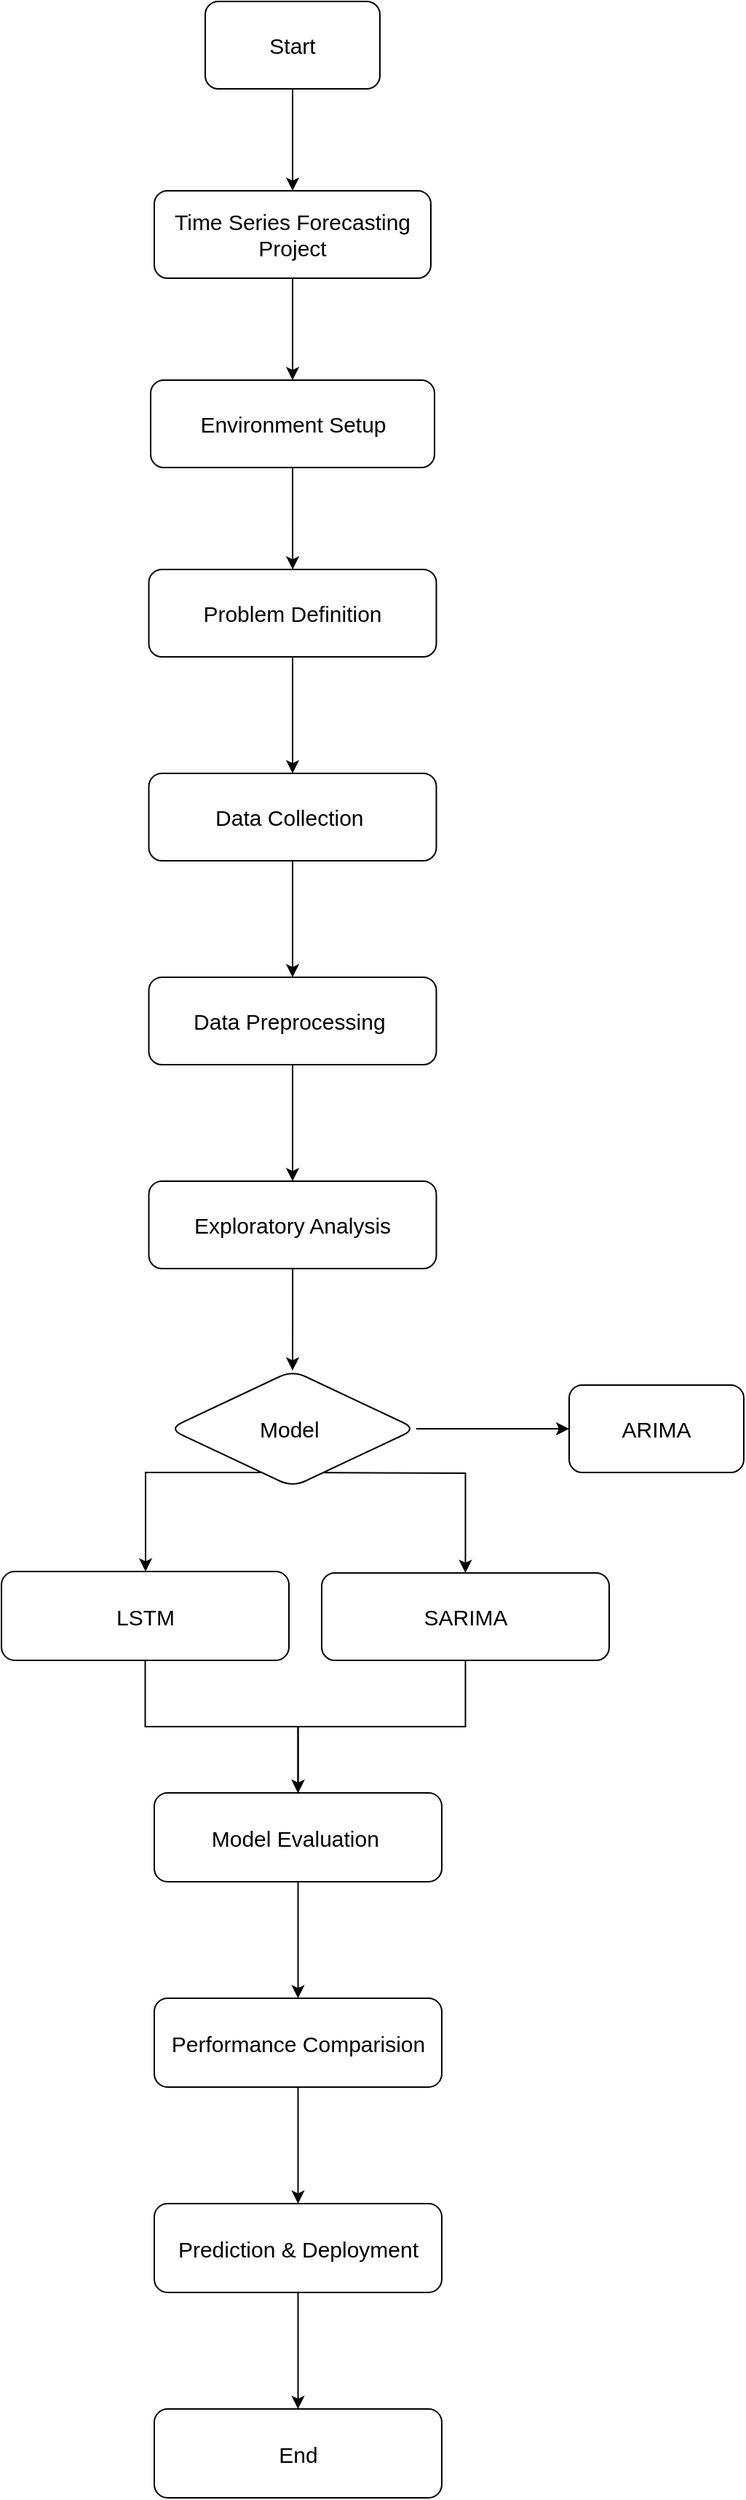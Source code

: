 <mxfile version="28.1.1">
  <diagram name="Page-1" id="-0pGDbJdawxYtD4IURdg">
    <mxGraphModel dx="1892" dy="1360" grid="1" gridSize="10" guides="1" tooltips="1" connect="1" arrows="1" fold="1" page="1" pageScale="1" pageWidth="827" pageHeight="1169" math="0" shadow="0">
      <root>
        <mxCell id="0" />
        <mxCell id="1" parent="0" />
        <mxCell id="IUXB7alXnJh20BZdjzGv-3" value="" style="edgeStyle=orthogonalEdgeStyle;rounded=0;orthogonalLoop=1;jettySize=auto;html=1;" edge="1" parent="1" source="IUXB7alXnJh20BZdjzGv-1" target="IUXB7alXnJh20BZdjzGv-2">
          <mxGeometry relative="1" as="geometry" />
        </mxCell>
        <mxCell id="IUXB7alXnJh20BZdjzGv-1" value="Start" style="rounded=1;whiteSpace=wrap;html=1;fontSize=15;" vertex="1" parent="1">
          <mxGeometry x="350" y="30" width="120" height="60" as="geometry" />
        </mxCell>
        <mxCell id="IUXB7alXnJh20BZdjzGv-5" value="" style="edgeStyle=orthogonalEdgeStyle;rounded=0;orthogonalLoop=1;jettySize=auto;html=1;" edge="1" parent="1" source="IUXB7alXnJh20BZdjzGv-2" target="IUXB7alXnJh20BZdjzGv-4">
          <mxGeometry relative="1" as="geometry" />
        </mxCell>
        <mxCell id="IUXB7alXnJh20BZdjzGv-2" value="&lt;div&gt;Time Series Forecasting Project&lt;/div&gt;" style="whiteSpace=wrap;html=1;rounded=1;fontSize=15;" vertex="1" parent="1">
          <mxGeometry x="315" y="160" width="190" height="60" as="geometry" />
        </mxCell>
        <mxCell id="IUXB7alXnJh20BZdjzGv-8" value="" style="edgeStyle=orthogonalEdgeStyle;rounded=0;orthogonalLoop=1;jettySize=auto;html=1;" edge="1" parent="1" source="IUXB7alXnJh20BZdjzGv-4" target="IUXB7alXnJh20BZdjzGv-7">
          <mxGeometry relative="1" as="geometry" />
        </mxCell>
        <mxCell id="IUXB7alXnJh20BZdjzGv-4" value="&lt;div&gt;Environment Setup&lt;br&gt;&lt;/div&gt;" style="whiteSpace=wrap;html=1;rounded=1;fontSize=15;" vertex="1" parent="1">
          <mxGeometry x="312.5" y="290" width="195" height="60" as="geometry" />
        </mxCell>
        <mxCell id="IUXB7alXnJh20BZdjzGv-10" value="" style="edgeStyle=orthogonalEdgeStyle;rounded=0;orthogonalLoop=1;jettySize=auto;html=1;" edge="1" parent="1" source="IUXB7alXnJh20BZdjzGv-7" target="IUXB7alXnJh20BZdjzGv-9">
          <mxGeometry relative="1" as="geometry" />
        </mxCell>
        <mxCell id="IUXB7alXnJh20BZdjzGv-7" value="&lt;div&gt;Problem Definition&lt;br&gt;&lt;/div&gt;" style="whiteSpace=wrap;html=1;rounded=1;fontSize=15;" vertex="1" parent="1">
          <mxGeometry x="311.25" y="420" width="197.5" height="60" as="geometry" />
        </mxCell>
        <mxCell id="IUXB7alXnJh20BZdjzGv-12" value="" style="edgeStyle=orthogonalEdgeStyle;rounded=0;orthogonalLoop=1;jettySize=auto;html=1;" edge="1" parent="1" source="IUXB7alXnJh20BZdjzGv-9" target="IUXB7alXnJh20BZdjzGv-11">
          <mxGeometry relative="1" as="geometry" />
        </mxCell>
        <mxCell id="IUXB7alXnJh20BZdjzGv-9" value="&lt;div&gt;Data Collection&amp;nbsp;&lt;br&gt;&lt;/div&gt;" style="whiteSpace=wrap;html=1;rounded=1;fontSize=15;" vertex="1" parent="1">
          <mxGeometry x="311.25" y="560" width="197.5" height="60" as="geometry" />
        </mxCell>
        <mxCell id="IUXB7alXnJh20BZdjzGv-14" value="" style="edgeStyle=orthogonalEdgeStyle;rounded=0;orthogonalLoop=1;jettySize=auto;html=1;" edge="1" parent="1" source="IUXB7alXnJh20BZdjzGv-11" target="IUXB7alXnJh20BZdjzGv-13">
          <mxGeometry relative="1" as="geometry" />
        </mxCell>
        <mxCell id="IUXB7alXnJh20BZdjzGv-11" value="&lt;div&gt;Data Preprocessing&amp;nbsp;&lt;br&gt;&lt;/div&gt;" style="whiteSpace=wrap;html=1;rounded=1;fontSize=15;" vertex="1" parent="1">
          <mxGeometry x="311.25" y="700" width="197.5" height="60" as="geometry" />
        </mxCell>
        <mxCell id="IUXB7alXnJh20BZdjzGv-21" value="" style="edgeStyle=orthogonalEdgeStyle;rounded=0;orthogonalLoop=1;jettySize=auto;html=1;" edge="1" parent="1" source="IUXB7alXnJh20BZdjzGv-13" target="IUXB7alXnJh20BZdjzGv-20">
          <mxGeometry relative="1" as="geometry" />
        </mxCell>
        <mxCell id="IUXB7alXnJh20BZdjzGv-13" value="&lt;div&gt;Exploratory Analysis&lt;br&gt;&lt;/div&gt;" style="whiteSpace=wrap;html=1;rounded=1;fontSize=15;" vertex="1" parent="1">
          <mxGeometry x="311.25" y="840" width="197.5" height="60" as="geometry" />
        </mxCell>
        <mxCell id="IUXB7alXnJh20BZdjzGv-18" value="" style="edgeStyle=orthogonalEdgeStyle;rounded=0;orthogonalLoop=1;jettySize=auto;html=1;" edge="1" parent="1" target="IUXB7alXnJh20BZdjzGv-17">
          <mxGeometry relative="1" as="geometry">
            <mxPoint x="410" y="1040" as="sourcePoint" />
          </mxGeometry>
        </mxCell>
        <mxCell id="IUXB7alXnJh20BZdjzGv-29" value="" style="edgeStyle=orthogonalEdgeStyle;rounded=0;orthogonalLoop=1;jettySize=auto;html=1;" edge="1" parent="1" source="IUXB7alXnJh20BZdjzGv-17" target="IUXB7alXnJh20BZdjzGv-27">
          <mxGeometry relative="1" as="geometry" />
        </mxCell>
        <mxCell id="IUXB7alXnJh20BZdjzGv-17" value="&lt;div&gt;SARIMA&lt;br&gt;&lt;/div&gt;" style="whiteSpace=wrap;html=1;rounded=1;fontSize=15;" vertex="1" parent="1">
          <mxGeometry x="430" y="1109" width="197.5" height="60" as="geometry" />
        </mxCell>
        <mxCell id="IUXB7alXnJh20BZdjzGv-23" value="" style="edgeStyle=orthogonalEdgeStyle;rounded=0;orthogonalLoop=1;jettySize=auto;html=1;" edge="1" parent="1" source="IUXB7alXnJh20BZdjzGv-20" target="IUXB7alXnJh20BZdjzGv-22">
          <mxGeometry relative="1" as="geometry" />
        </mxCell>
        <mxCell id="IUXB7alXnJh20BZdjzGv-26" value="" style="edgeStyle=orthogonalEdgeStyle;rounded=0;orthogonalLoop=1;jettySize=auto;html=1;" edge="1" parent="1" source="IUXB7alXnJh20BZdjzGv-20" target="IUXB7alXnJh20BZdjzGv-25">
          <mxGeometry relative="1" as="geometry">
            <Array as="points">
              <mxPoint x="309" y="1040" />
            </Array>
          </mxGeometry>
        </mxCell>
        <mxCell id="IUXB7alXnJh20BZdjzGv-20" value="Model&amp;nbsp;" style="rhombus;whiteSpace=wrap;html=1;fontSize=15;rounded=1;" vertex="1" parent="1">
          <mxGeometry x="325" y="970" width="170" height="80" as="geometry" />
        </mxCell>
        <mxCell id="IUXB7alXnJh20BZdjzGv-22" value="ARIMA" style="whiteSpace=wrap;html=1;fontSize=15;rounded=1;" vertex="1" parent="1">
          <mxGeometry x="600" y="980" width="120" height="60" as="geometry" />
        </mxCell>
        <mxCell id="IUXB7alXnJh20BZdjzGv-28" value="" style="edgeStyle=orthogonalEdgeStyle;rounded=0;orthogonalLoop=1;jettySize=auto;html=1;" edge="1" parent="1" source="IUXB7alXnJh20BZdjzGv-25" target="IUXB7alXnJh20BZdjzGv-27">
          <mxGeometry relative="1" as="geometry" />
        </mxCell>
        <mxCell id="IUXB7alXnJh20BZdjzGv-25" value="LSTM" style="whiteSpace=wrap;html=1;fontSize=15;rounded=1;" vertex="1" parent="1">
          <mxGeometry x="210" y="1108" width="197.5" height="61" as="geometry" />
        </mxCell>
        <mxCell id="IUXB7alXnJh20BZdjzGv-31" value="" style="edgeStyle=orthogonalEdgeStyle;rounded=0;orthogonalLoop=1;jettySize=auto;html=1;" edge="1" parent="1" source="IUXB7alXnJh20BZdjzGv-27" target="IUXB7alXnJh20BZdjzGv-30">
          <mxGeometry relative="1" as="geometry" />
        </mxCell>
        <mxCell id="IUXB7alXnJh20BZdjzGv-27" value="Model Evaluation&amp;nbsp;" style="whiteSpace=wrap;html=1;fontSize=15;rounded=1;" vertex="1" parent="1">
          <mxGeometry x="315" y="1260" width="197.5" height="61" as="geometry" />
        </mxCell>
        <mxCell id="IUXB7alXnJh20BZdjzGv-33" value="" style="edgeStyle=orthogonalEdgeStyle;rounded=0;orthogonalLoop=1;jettySize=auto;html=1;" edge="1" parent="1" source="IUXB7alXnJh20BZdjzGv-30" target="IUXB7alXnJh20BZdjzGv-32">
          <mxGeometry relative="1" as="geometry" />
        </mxCell>
        <mxCell id="IUXB7alXnJh20BZdjzGv-30" value="Performance Comparision" style="whiteSpace=wrap;html=1;fontSize=15;rounded=1;" vertex="1" parent="1">
          <mxGeometry x="315" y="1401" width="197.5" height="61" as="geometry" />
        </mxCell>
        <mxCell id="IUXB7alXnJh20BZdjzGv-35" value="" style="edgeStyle=orthogonalEdgeStyle;rounded=0;orthogonalLoop=1;jettySize=auto;html=1;" edge="1" parent="1" source="IUXB7alXnJh20BZdjzGv-32" target="IUXB7alXnJh20BZdjzGv-34">
          <mxGeometry relative="1" as="geometry" />
        </mxCell>
        <mxCell id="IUXB7alXnJh20BZdjzGv-32" value="Prediction &amp;amp; Deployment" style="whiteSpace=wrap;html=1;fontSize=15;rounded=1;" vertex="1" parent="1">
          <mxGeometry x="315" y="1542" width="197.5" height="61" as="geometry" />
        </mxCell>
        <mxCell id="IUXB7alXnJh20BZdjzGv-34" value="End" style="whiteSpace=wrap;html=1;fontSize=15;rounded=1;" vertex="1" parent="1">
          <mxGeometry x="315" y="1683" width="197.5" height="61" as="geometry" />
        </mxCell>
      </root>
    </mxGraphModel>
  </diagram>
</mxfile>
